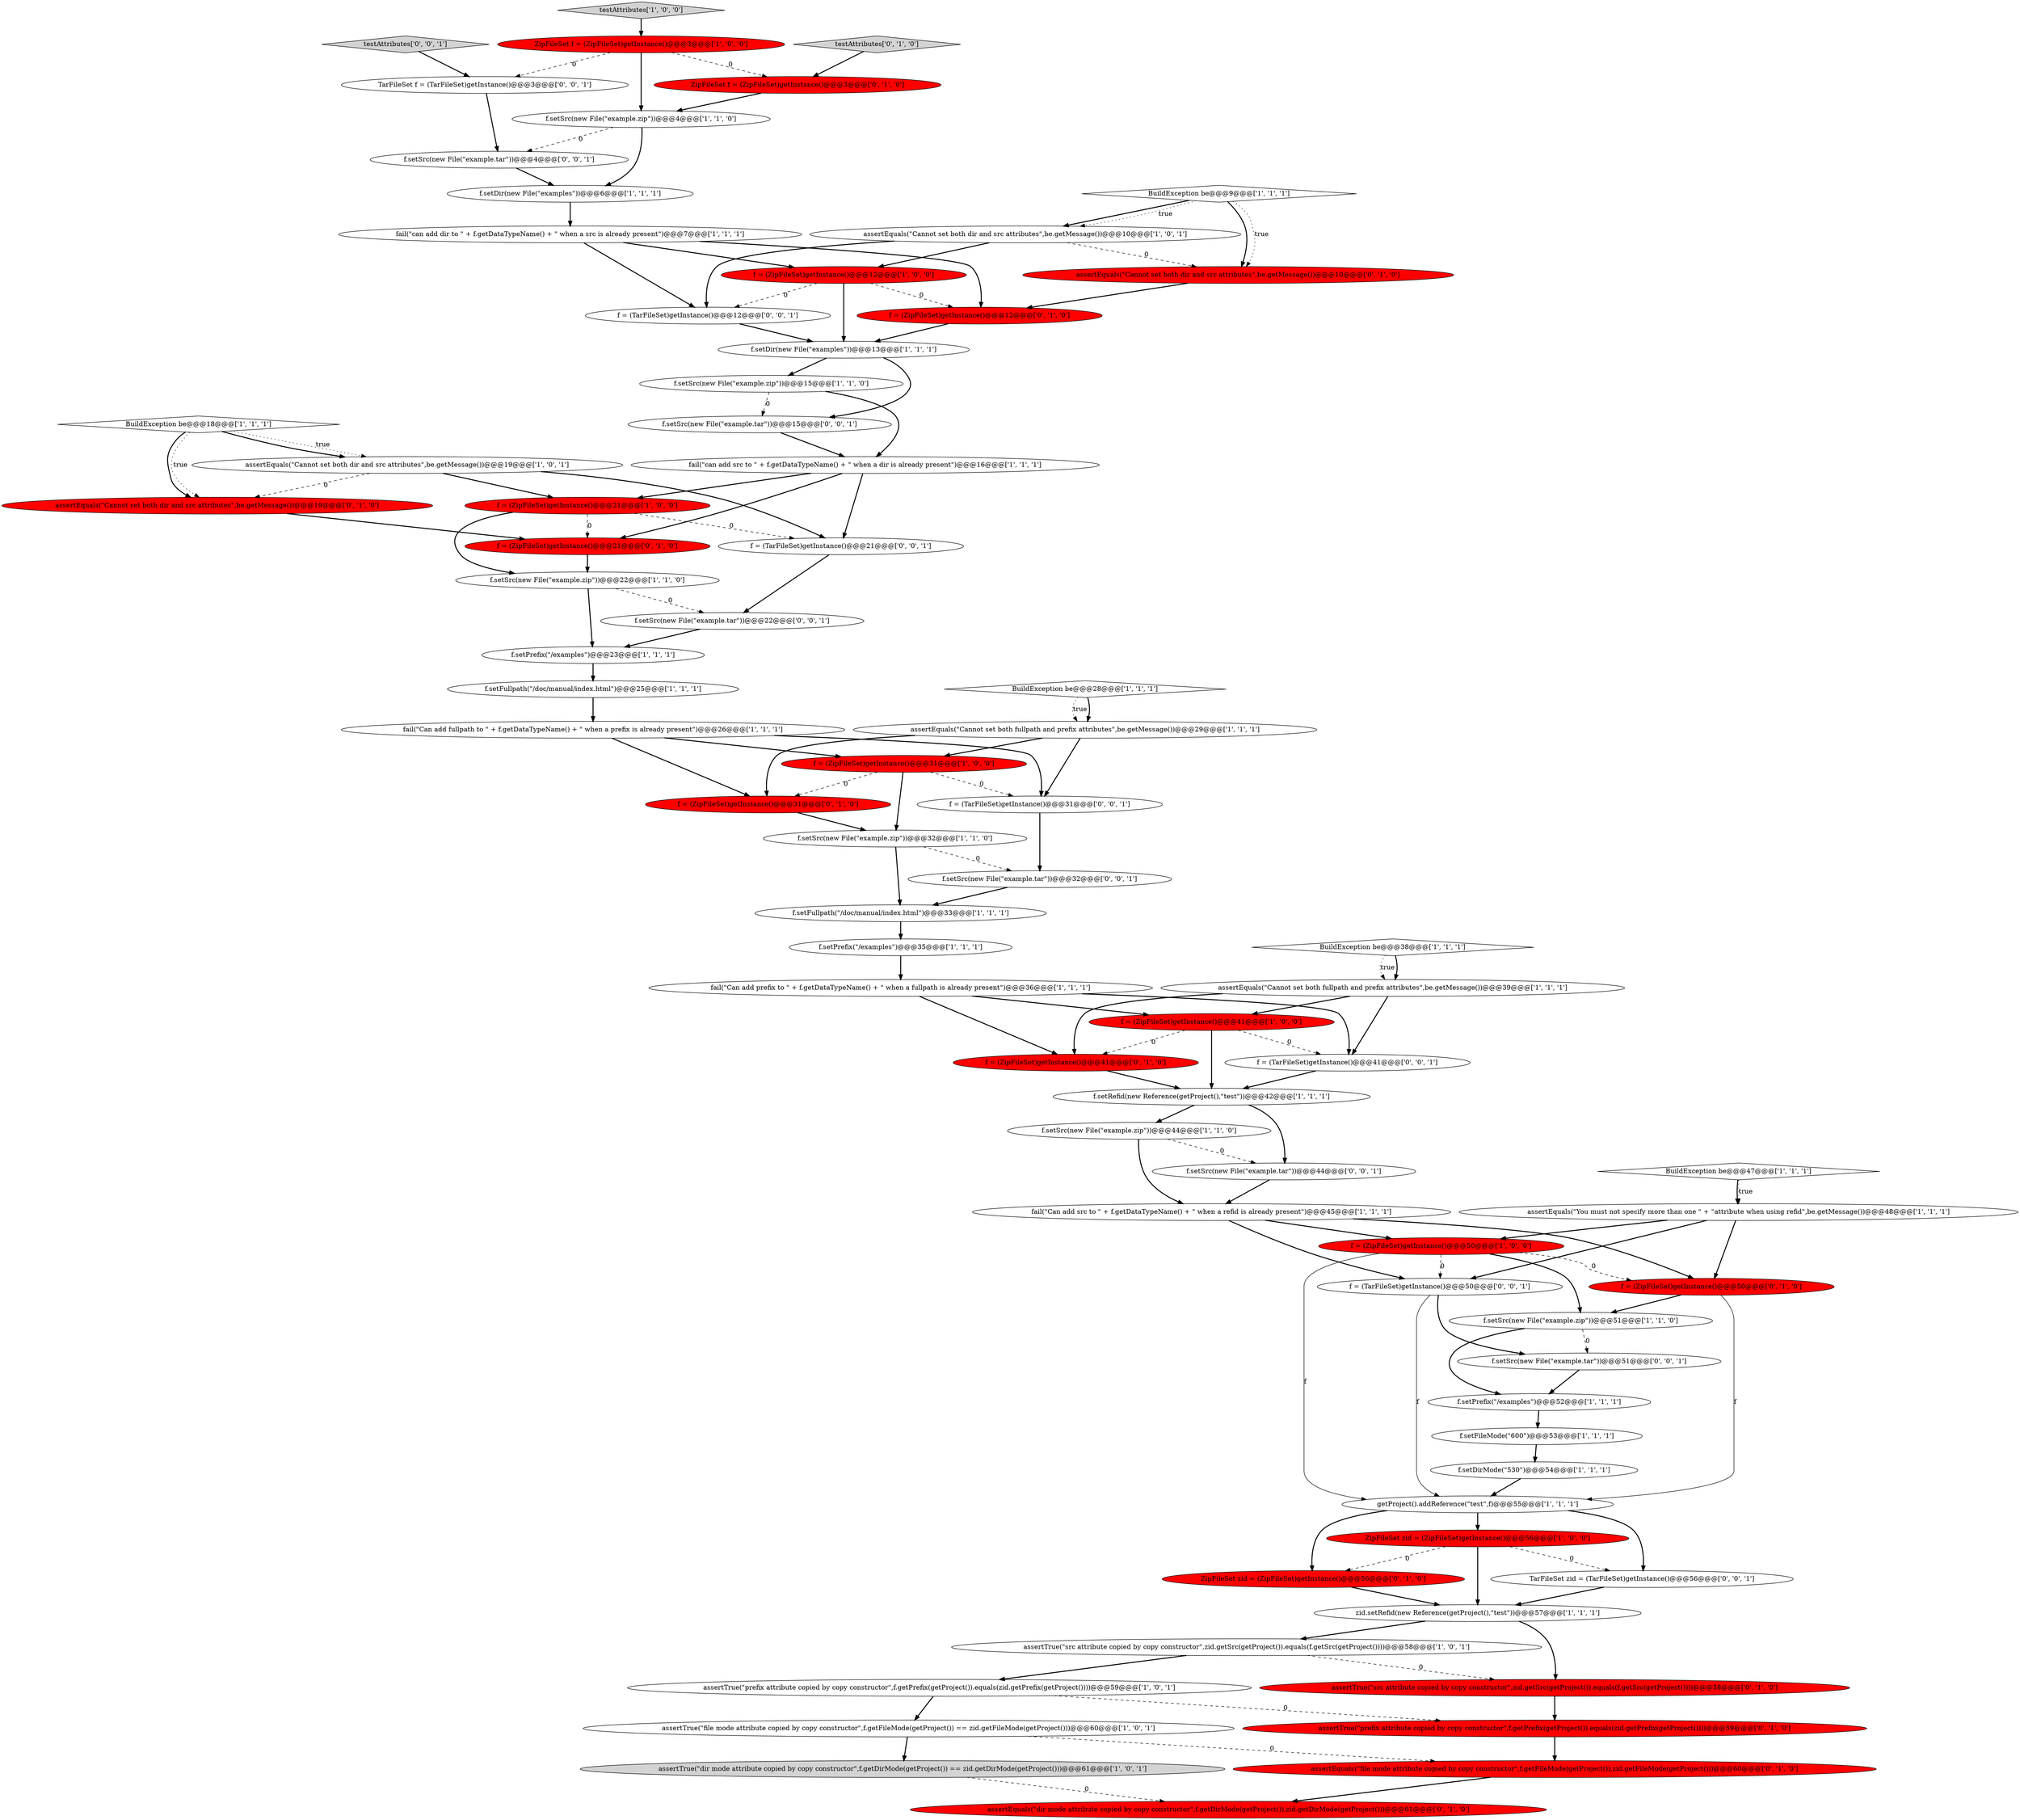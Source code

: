 digraph {
43 [style = filled, label = "assertTrue(\"file mode attribute copied by copy constructor\",f.getFileMode(getProject()) == zid.getFileMode(getProject()))@@@60@@@['1', '0', '1']", fillcolor = white, shape = ellipse image = "AAA0AAABBB1BBB"];
4 [style = filled, label = "f.setSrc(new File(\"example.zip\"))@@@44@@@['1', '1', '0']", fillcolor = white, shape = ellipse image = "AAA0AAABBB1BBB"];
69 [style = filled, label = "f.setSrc(new File(\"example.tar\"))@@@15@@@['0', '0', '1']", fillcolor = white, shape = ellipse image = "AAA0AAABBB3BBB"];
53 [style = filled, label = "assertEquals(\"dir mode attribute copied by copy constructor\",f.getDirMode(getProject()),zid.getDirMode(getProject()))@@@61@@@['0', '1', '0']", fillcolor = red, shape = ellipse image = "AAA1AAABBB2BBB"];
44 [style = filled, label = "fail(\"Can add prefix to \" + f.getDataTypeName() + \" when a fullpath is already present\")@@@36@@@['1', '1', '1']", fillcolor = white, shape = ellipse image = "AAA0AAABBB1BBB"];
59 [style = filled, label = "f = (TarFileSet)getInstance()@@@12@@@['0', '0', '1']", fillcolor = white, shape = ellipse image = "AAA0AAABBB3BBB"];
24 [style = filled, label = "BuildException be@@@28@@@['1', '1', '1']", fillcolor = white, shape = diamond image = "AAA0AAABBB1BBB"];
29 [style = filled, label = "fail(\"can add dir to \" + f.getDataTypeName() + \" when a src is already present\")@@@7@@@['1', '1', '1']", fillcolor = white, shape = ellipse image = "AAA0AAABBB1BBB"];
13 [style = filled, label = "assertEquals(\"Cannot set both dir and src attributes\",be.getMessage())@@@10@@@['1', '0', '1']", fillcolor = white, shape = ellipse image = "AAA0AAABBB1BBB"];
22 [style = filled, label = "f.setDir(new File(\"examples\"))@@@13@@@['1', '1', '1']", fillcolor = white, shape = ellipse image = "AAA0AAABBB1BBB"];
45 [style = filled, label = "testAttributes['0', '1', '0']", fillcolor = lightgray, shape = diamond image = "AAA0AAABBB2BBB"];
27 [style = filled, label = "assertTrue(\"src attribute copied by copy constructor\",zid.getSrc(getProject()).equals(f.getSrc(getProject())))@@@58@@@['1', '0', '1']", fillcolor = white, shape = ellipse image = "AAA0AAABBB1BBB"];
3 [style = filled, label = "f = (ZipFileSet)getInstance()@@@41@@@['1', '0', '0']", fillcolor = red, shape = ellipse image = "AAA1AAABBB1BBB"];
58 [style = filled, label = "f = (ZipFileSet)getInstance()@@@31@@@['0', '1', '0']", fillcolor = red, shape = ellipse image = "AAA1AAABBB2BBB"];
12 [style = filled, label = "f.setFullpath(\"/doc/manual/index.html\")@@@25@@@['1', '1', '1']", fillcolor = white, shape = ellipse image = "AAA0AAABBB1BBB"];
61 [style = filled, label = "f.setSrc(new File(\"example.tar\"))@@@51@@@['0', '0', '1']", fillcolor = white, shape = ellipse image = "AAA0AAABBB3BBB"];
60 [style = filled, label = "TarFileSet f = (TarFileSet)getInstance()@@@3@@@['0', '0', '1']", fillcolor = white, shape = ellipse image = "AAA0AAABBB3BBB"];
25 [style = filled, label = "f.setDirMode(\"530\")@@@54@@@['1', '1', '1']", fillcolor = white, shape = ellipse image = "AAA0AAABBB1BBB"];
33 [style = filled, label = "f.setSrc(new File(\"example.zip\"))@@@15@@@['1', '1', '0']", fillcolor = white, shape = ellipse image = "AAA0AAABBB1BBB"];
67 [style = filled, label = "f = (TarFileSet)getInstance()@@@41@@@['0', '0', '1']", fillcolor = white, shape = ellipse image = "AAA0AAABBB3BBB"];
8 [style = filled, label = "fail(\"Can add src to \" + f.getDataTypeName() + \" when a refid is already present\")@@@45@@@['1', '1', '1']", fillcolor = white, shape = ellipse image = "AAA0AAABBB1BBB"];
64 [style = filled, label = "testAttributes['0', '0', '1']", fillcolor = lightgray, shape = diamond image = "AAA0AAABBB3BBB"];
50 [style = filled, label = "f = (ZipFileSet)getInstance()@@@50@@@['0', '1', '0']", fillcolor = red, shape = ellipse image = "AAA1AAABBB2BBB"];
28 [style = filled, label = "ZipFileSet f = (ZipFileSet)getInstance()@@@3@@@['1', '0', '0']", fillcolor = red, shape = ellipse image = "AAA1AAABBB1BBB"];
72 [style = filled, label = "f.setSrc(new File(\"example.tar\"))@@@22@@@['0', '0', '1']", fillcolor = white, shape = ellipse image = "AAA0AAABBB3BBB"];
7 [style = filled, label = "BuildException be@@@38@@@['1', '1', '1']", fillcolor = white, shape = diamond image = "AAA0AAABBB1BBB"];
55 [style = filled, label = "f = (ZipFileSet)getInstance()@@@41@@@['0', '1', '0']", fillcolor = red, shape = ellipse image = "AAA1AAABBB2BBB"];
10 [style = filled, label = "assertTrue(\"dir mode attribute copied by copy constructor\",f.getDirMode(getProject()) == zid.getDirMode(getProject()))@@@61@@@['1', '0', '1']", fillcolor = lightgray, shape = ellipse image = "AAA0AAABBB1BBB"];
40 [style = filled, label = "f.setDir(new File(\"examples\"))@@@6@@@['1', '1', '1']", fillcolor = white, shape = ellipse image = "AAA0AAABBB1BBB"];
46 [style = filled, label = "f = (ZipFileSet)getInstance()@@@21@@@['0', '1', '0']", fillcolor = red, shape = ellipse image = "AAA1AAABBB2BBB"];
41 [style = filled, label = "fail(\"Can add fullpath to \" + f.getDataTypeName() + \" when a prefix is already present\")@@@26@@@['1', '1', '1']", fillcolor = white, shape = ellipse image = "AAA0AAABBB1BBB"];
19 [style = filled, label = "f = (ZipFileSet)getInstance()@@@21@@@['1', '0', '0']", fillcolor = red, shape = ellipse image = "AAA1AAABBB1BBB"];
35 [style = filled, label = "assertEquals(\"Cannot set both dir and src attributes\",be.getMessage())@@@19@@@['1', '0', '1']", fillcolor = white, shape = ellipse image = "AAA0AAABBB1BBB"];
36 [style = filled, label = "testAttributes['1', '0', '0']", fillcolor = lightgray, shape = diamond image = "AAA0AAABBB1BBB"];
37 [style = filled, label = "fail(\"can add src to \" + f.getDataTypeName() + \" when a dir is already present\")@@@16@@@['1', '1', '1']", fillcolor = white, shape = ellipse image = "AAA0AAABBB1BBB"];
51 [style = filled, label = "assertTrue(\"prefix attribute copied by copy constructor\",f.getPrefix(getProject()).equals(zid.getPrefix(getProject())))@@@59@@@['0', '1', '0']", fillcolor = red, shape = ellipse image = "AAA1AAABBB2BBB"];
70 [style = filled, label = "f.setSrc(new File(\"example.tar\"))@@@4@@@['0', '0', '1']", fillcolor = white, shape = ellipse image = "AAA0AAABBB3BBB"];
26 [style = filled, label = "getProject().addReference(\"test\",f)@@@55@@@['1', '1', '1']", fillcolor = white, shape = ellipse image = "AAA0AAABBB1BBB"];
0 [style = filled, label = "f.setSrc(new File(\"example.zip\"))@@@22@@@['1', '1', '0']", fillcolor = white, shape = ellipse image = "AAA0AAABBB1BBB"];
11 [style = filled, label = "f = (ZipFileSet)getInstance()@@@12@@@['1', '0', '0']", fillcolor = red, shape = ellipse image = "AAA1AAABBB1BBB"];
38 [style = filled, label = "f.setPrefix(\"/examples\")@@@52@@@['1', '1', '1']", fillcolor = white, shape = ellipse image = "AAA0AAABBB1BBB"];
52 [style = filled, label = "ZipFileSet f = (ZipFileSet)getInstance()@@@3@@@['0', '1', '0']", fillcolor = red, shape = ellipse image = "AAA1AAABBB2BBB"];
21 [style = filled, label = "zid.setRefid(new Reference(getProject(),\"test\"))@@@57@@@['1', '1', '1']", fillcolor = white, shape = ellipse image = "AAA0AAABBB1BBB"];
39 [style = filled, label = "ZipFileSet zid = (ZipFileSet)getInstance()@@@56@@@['1', '0', '0']", fillcolor = red, shape = ellipse image = "AAA1AAABBB1BBB"];
1 [style = filled, label = "BuildException be@@@9@@@['1', '1', '1']", fillcolor = white, shape = diamond image = "AAA0AAABBB1BBB"];
15 [style = filled, label = "f = (ZipFileSet)getInstance()@@@50@@@['1', '0', '0']", fillcolor = red, shape = ellipse image = "AAA1AAABBB1BBB"];
17 [style = filled, label = "f.setFileMode(\"600\")@@@53@@@['1', '1', '1']", fillcolor = white, shape = ellipse image = "AAA0AAABBB1BBB"];
31 [style = filled, label = "BuildException be@@@18@@@['1', '1', '1']", fillcolor = white, shape = diamond image = "AAA0AAABBB1BBB"];
42 [style = filled, label = "f = (ZipFileSet)getInstance()@@@31@@@['1', '0', '0']", fillcolor = red, shape = ellipse image = "AAA1AAABBB1BBB"];
65 [style = filled, label = "TarFileSet zid = (TarFileSet)getInstance()@@@56@@@['0', '0', '1']", fillcolor = white, shape = ellipse image = "AAA0AAABBB3BBB"];
18 [style = filled, label = "f.setFullpath(\"/doc/manual/index.html\")@@@33@@@['1', '1', '1']", fillcolor = white, shape = ellipse image = "AAA0AAABBB1BBB"];
68 [style = filled, label = "f = (TarFileSet)getInstance()@@@21@@@['0', '0', '1']", fillcolor = white, shape = ellipse image = "AAA0AAABBB3BBB"];
49 [style = filled, label = "f = (ZipFileSet)getInstance()@@@12@@@['0', '1', '0']", fillcolor = red, shape = ellipse image = "AAA1AAABBB2BBB"];
56 [style = filled, label = "assertEquals(\"Cannot set both dir and src attributes\",be.getMessage())@@@10@@@['0', '1', '0']", fillcolor = red, shape = ellipse image = "AAA1AAABBB2BBB"];
20 [style = filled, label = "f.setPrefix(\"/examples\")@@@23@@@['1', '1', '1']", fillcolor = white, shape = ellipse image = "AAA0AAABBB1BBB"];
54 [style = filled, label = "assertEquals(\"Cannot set both dir and src attributes\",be.getMessage())@@@19@@@['0', '1', '0']", fillcolor = red, shape = ellipse image = "AAA1AAABBB2BBB"];
23 [style = filled, label = "f.setRefid(new Reference(getProject(),\"test\"))@@@42@@@['1', '1', '1']", fillcolor = white, shape = ellipse image = "AAA0AAABBB1BBB"];
47 [style = filled, label = "assertTrue(\"src attribute copied by copy constructor\",zid.getSrc(getProject()).equals(f.getSrc(getProject())))@@@58@@@['0', '1', '0']", fillcolor = red, shape = ellipse image = "AAA1AAABBB2BBB"];
14 [style = filled, label = "f.setSrc(new File(\"example.zip\"))@@@32@@@['1', '1', '0']", fillcolor = white, shape = ellipse image = "AAA0AAABBB1BBB"];
30 [style = filled, label = "assertEquals(\"You must not specify more than one \" + \"attribute when using refid\",be.getMessage())@@@48@@@['1', '1', '1']", fillcolor = white, shape = ellipse image = "AAA0AAABBB1BBB"];
57 [style = filled, label = "ZipFileSet zid = (ZipFileSet)getInstance()@@@56@@@['0', '1', '0']", fillcolor = red, shape = ellipse image = "AAA1AAABBB2BBB"];
32 [style = filled, label = "assertEquals(\"Cannot set both fullpath and prefix attributes\",be.getMessage())@@@29@@@['1', '1', '1']", fillcolor = white, shape = ellipse image = "AAA0AAABBB1BBB"];
16 [style = filled, label = "assertEquals(\"Cannot set both fullpath and prefix attributes\",be.getMessage())@@@39@@@['1', '1', '1']", fillcolor = white, shape = ellipse image = "AAA0AAABBB1BBB"];
5 [style = filled, label = "BuildException be@@@47@@@['1', '1', '1']", fillcolor = white, shape = diamond image = "AAA0AAABBB1BBB"];
9 [style = filled, label = "f.setSrc(new File(\"example.zip\"))@@@51@@@['1', '1', '0']", fillcolor = white, shape = ellipse image = "AAA0AAABBB1BBB"];
62 [style = filled, label = "f = (TarFileSet)getInstance()@@@31@@@['0', '0', '1']", fillcolor = white, shape = ellipse image = "AAA0AAABBB3BBB"];
48 [style = filled, label = "assertEquals(\"file mode attribute copied by copy constructor\",f.getFileMode(getProject()),zid.getFileMode(getProject()))@@@60@@@['0', '1', '0']", fillcolor = red, shape = ellipse image = "AAA1AAABBB2BBB"];
71 [style = filled, label = "f.setSrc(new File(\"example.tar\"))@@@44@@@['0', '0', '1']", fillcolor = white, shape = ellipse image = "AAA0AAABBB3BBB"];
6 [style = filled, label = "f.setSrc(new File(\"example.zip\"))@@@4@@@['1', '1', '0']", fillcolor = white, shape = ellipse image = "AAA0AAABBB1BBB"];
63 [style = filled, label = "f = (TarFileSet)getInstance()@@@50@@@['0', '0', '1']", fillcolor = white, shape = ellipse image = "AAA0AAABBB3BBB"];
66 [style = filled, label = "f.setSrc(new File(\"example.tar\"))@@@32@@@['0', '0', '1']", fillcolor = white, shape = ellipse image = "AAA0AAABBB3BBB"];
34 [style = filled, label = "assertTrue(\"prefix attribute copied by copy constructor\",f.getPrefix(getProject()).equals(zid.getPrefix(getProject())))@@@59@@@['1', '0', '1']", fillcolor = white, shape = ellipse image = "AAA0AAABBB1BBB"];
2 [style = filled, label = "f.setPrefix(\"/examples\")@@@35@@@['1', '1', '1']", fillcolor = white, shape = ellipse image = "AAA0AAABBB1BBB"];
17->25 [style = bold, label=""];
29->59 [style = bold, label=""];
13->56 [style = dashed, label="0"];
28->6 [style = bold, label=""];
16->55 [style = bold, label=""];
46->0 [style = bold, label=""];
8->63 [style = bold, label=""];
24->32 [style = bold, label=""];
36->28 [style = bold, label=""];
6->70 [style = dashed, label="0"];
1->13 [style = bold, label=""];
15->26 [style = solid, label="f"];
49->22 [style = bold, label=""];
1->13 [style = dotted, label="true"];
26->65 [style = bold, label=""];
13->59 [style = bold, label=""];
51->48 [style = bold, label=""];
32->62 [style = bold, label=""];
55->23 [style = bold, label=""];
31->35 [style = bold, label=""];
2->44 [style = bold, label=""];
7->16 [style = bold, label=""];
26->57 [style = bold, label=""];
47->51 [style = bold, label=""];
7->16 [style = dotted, label="true"];
4->8 [style = bold, label=""];
59->22 [style = bold, label=""];
5->30 [style = bold, label=""];
41->58 [style = bold, label=""];
9->38 [style = bold, label=""];
64->60 [style = bold, label=""];
16->67 [style = bold, label=""];
28->52 [style = dashed, label="0"];
16->3 [style = bold, label=""];
22->33 [style = bold, label=""];
68->72 [style = bold, label=""];
0->72 [style = dashed, label="0"];
54->46 [style = bold, label=""];
44->3 [style = bold, label=""];
60->70 [style = bold, label=""];
34->51 [style = dashed, label="0"];
4->71 [style = dashed, label="0"];
3->67 [style = dashed, label="0"];
72->20 [style = bold, label=""];
13->11 [style = bold, label=""];
61->38 [style = bold, label=""];
11->49 [style = dashed, label="0"];
3->55 [style = dashed, label="0"];
15->50 [style = dashed, label="0"];
12->41 [style = bold, label=""];
3->23 [style = bold, label=""];
44->55 [style = bold, label=""];
37->46 [style = bold, label=""];
57->21 [style = bold, label=""];
15->9 [style = bold, label=""];
19->46 [style = dashed, label="0"];
32->58 [style = bold, label=""];
25->26 [style = bold, label=""];
43->10 [style = bold, label=""];
0->20 [style = bold, label=""];
14->18 [style = bold, label=""];
5->30 [style = dotted, label="true"];
1->56 [style = bold, label=""];
70->40 [style = bold, label=""];
69->37 [style = bold, label=""];
32->42 [style = bold, label=""];
38->17 [style = bold, label=""];
45->52 [style = bold, label=""];
35->54 [style = dashed, label="0"];
29->11 [style = bold, label=""];
27->47 [style = dashed, label="0"];
30->15 [style = bold, label=""];
40->29 [style = bold, label=""];
42->62 [style = dashed, label="0"];
21->47 [style = bold, label=""];
24->32 [style = dotted, label="true"];
8->15 [style = bold, label=""];
31->54 [style = dotted, label="true"];
21->27 [style = bold, label=""];
31->35 [style = dotted, label="true"];
14->66 [style = dashed, label="0"];
58->14 [style = bold, label=""];
11->59 [style = dashed, label="0"];
44->67 [style = bold, label=""];
29->49 [style = bold, label=""];
62->66 [style = bold, label=""];
10->53 [style = dashed, label="0"];
65->21 [style = bold, label=""];
30->50 [style = bold, label=""];
19->0 [style = bold, label=""];
30->63 [style = bold, label=""];
42->14 [style = bold, label=""];
39->21 [style = bold, label=""];
28->60 [style = dashed, label="0"];
9->61 [style = dashed, label="0"];
27->34 [style = bold, label=""];
23->71 [style = bold, label=""];
42->58 [style = dashed, label="0"];
52->6 [style = bold, label=""];
11->22 [style = bold, label=""];
8->50 [style = bold, label=""];
63->61 [style = bold, label=""];
33->37 [style = bold, label=""];
34->43 [style = bold, label=""];
71->8 [style = bold, label=""];
41->62 [style = bold, label=""];
31->54 [style = bold, label=""];
1->56 [style = dotted, label="true"];
33->69 [style = dashed, label="0"];
67->23 [style = bold, label=""];
37->68 [style = bold, label=""];
56->49 [style = bold, label=""];
19->68 [style = dashed, label="0"];
50->9 [style = bold, label=""];
35->68 [style = bold, label=""];
39->57 [style = dashed, label="0"];
35->19 [style = bold, label=""];
23->4 [style = bold, label=""];
15->63 [style = dashed, label="0"];
63->26 [style = solid, label="f"];
48->53 [style = bold, label=""];
18->2 [style = bold, label=""];
43->48 [style = dashed, label="0"];
26->39 [style = bold, label=""];
39->65 [style = dashed, label="0"];
22->69 [style = bold, label=""];
6->40 [style = bold, label=""];
66->18 [style = bold, label=""];
20->12 [style = bold, label=""];
37->19 [style = bold, label=""];
50->26 [style = solid, label="f"];
41->42 [style = bold, label=""];
}
